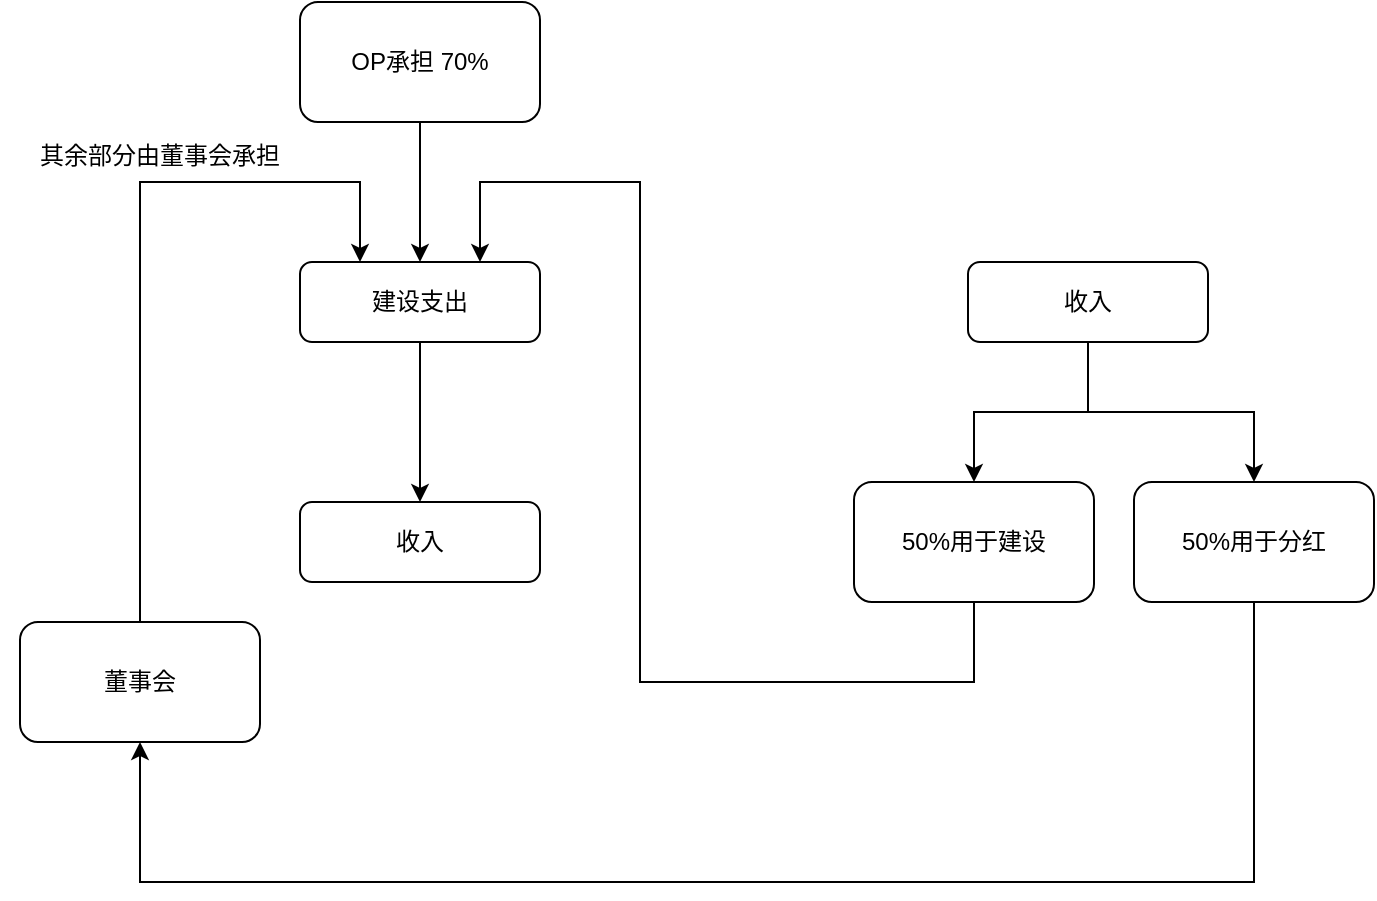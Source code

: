 <mxfile version="24.7.5">
  <diagram id="C5RBs43oDa-KdzZeNtuy" name="Page-1">
    <mxGraphModel dx="1466" dy="1089" grid="1" gridSize="10" guides="1" tooltips="1" connect="1" arrows="1" fold="1" page="1" pageScale="1" pageWidth="827" pageHeight="1169" math="0" shadow="0">
      <root>
        <mxCell id="WIyWlLk6GJQsqaUBKTNV-0" />
        <mxCell id="WIyWlLk6GJQsqaUBKTNV-1" parent="WIyWlLk6GJQsqaUBKTNV-0" />
        <mxCell id="UYmhUiRB-TDXd31z4aoF-8" value="" style="edgeStyle=orthogonalEdgeStyle;rounded=0;orthogonalLoop=1;jettySize=auto;html=1;" edge="1" parent="WIyWlLk6GJQsqaUBKTNV-1" source="WIyWlLk6GJQsqaUBKTNV-3" target="UYmhUiRB-TDXd31z4aoF-7">
          <mxGeometry relative="1" as="geometry" />
        </mxCell>
        <mxCell id="WIyWlLk6GJQsqaUBKTNV-3" value="建设&lt;span style=&quot;background-color: initial;&quot;&gt;支出&lt;/span&gt;" style="rounded=1;whiteSpace=wrap;html=1;fontSize=12;glass=0;strokeWidth=1;shadow=0;" parent="WIyWlLk6GJQsqaUBKTNV-1" vertex="1">
          <mxGeometry x="180" y="210" width="120" height="40" as="geometry" />
        </mxCell>
        <mxCell id="Xux2-5u5V324kEjPuJ0u-14" value="" style="edgeStyle=orthogonalEdgeStyle;rounded=0;orthogonalLoop=1;jettySize=auto;html=1;" parent="WIyWlLk6GJQsqaUBKTNV-1" source="Xux2-5u5V324kEjPuJ0u-2" target="WIyWlLk6GJQsqaUBKTNV-3" edge="1">
          <mxGeometry relative="1" as="geometry" />
        </mxCell>
        <mxCell id="Xux2-5u5V324kEjPuJ0u-2" value="OP承担 70%" style="rounded=1;whiteSpace=wrap;html=1;glass=0;strokeWidth=1;shadow=0;" parent="WIyWlLk6GJQsqaUBKTNV-1" vertex="1">
          <mxGeometry x="180" y="80" width="120" height="60" as="geometry" />
        </mxCell>
        <mxCell id="Xux2-5u5V324kEjPuJ0u-7" value="" style="edgeStyle=orthogonalEdgeStyle;rounded=0;orthogonalLoop=1;jettySize=auto;html=1;exitX=0.5;exitY=1;exitDx=0;exitDy=0;entryX=0.5;entryY=0;entryDx=0;entryDy=0;" parent="WIyWlLk6GJQsqaUBKTNV-1" source="Xux2-5u5V324kEjPuJ0u-4" edge="1" target="Xux2-5u5V324kEjPuJ0u-6">
          <mxGeometry relative="1" as="geometry">
            <mxPoint x="640" y="231" as="sourcePoint" />
            <mxPoint x="672" y="320" as="targetPoint" />
          </mxGeometry>
        </mxCell>
        <mxCell id="UYmhUiRB-TDXd31z4aoF-9" value="" style="edgeStyle=orthogonalEdgeStyle;rounded=0;orthogonalLoop=1;jettySize=auto;html=1;" edge="1" parent="WIyWlLk6GJQsqaUBKTNV-1" source="Xux2-5u5V324kEjPuJ0u-4" target="Xux2-5u5V324kEjPuJ0u-9">
          <mxGeometry relative="1" as="geometry" />
        </mxCell>
        <mxCell id="Xux2-5u5V324kEjPuJ0u-4" value="收入" style="rounded=1;whiteSpace=wrap;html=1;" parent="WIyWlLk6GJQsqaUBKTNV-1" vertex="1">
          <mxGeometry x="514" y="210" width="120" height="40" as="geometry" />
        </mxCell>
        <mxCell id="Xux2-5u5V324kEjPuJ0u-18" value="" style="edgeStyle=orthogonalEdgeStyle;rounded=0;orthogonalLoop=1;jettySize=auto;html=1;entryX=0.75;entryY=0;entryDx=0;entryDy=0;" parent="WIyWlLk6GJQsqaUBKTNV-1" source="Xux2-5u5V324kEjPuJ0u-6" target="WIyWlLk6GJQsqaUBKTNV-3" edge="1">
          <mxGeometry relative="1" as="geometry">
            <mxPoint x="240" y="170" as="targetPoint" />
            <Array as="points">
              <mxPoint x="517" y="420" />
              <mxPoint x="350" y="410" />
              <mxPoint x="350" y="170" />
              <mxPoint x="270" y="170" />
            </Array>
          </mxGeometry>
        </mxCell>
        <mxCell id="Xux2-5u5V324kEjPuJ0u-6" value="50%用于建设" style="whiteSpace=wrap;html=1;rounded=1;" parent="WIyWlLk6GJQsqaUBKTNV-1" vertex="1">
          <mxGeometry x="457" y="320" width="120" height="60" as="geometry" />
        </mxCell>
        <mxCell id="UYmhUiRB-TDXd31z4aoF-4" value="" style="edgeStyle=orthogonalEdgeStyle;rounded=0;orthogonalLoop=1;jettySize=auto;html=1;entryX=0.5;entryY=1;entryDx=0;entryDy=0;" edge="1" parent="WIyWlLk6GJQsqaUBKTNV-1" source="Xux2-5u5V324kEjPuJ0u-9" target="UYmhUiRB-TDXd31z4aoF-0">
          <mxGeometry relative="1" as="geometry">
            <mxPoint x="70" y="560" as="targetPoint" />
            <Array as="points">
              <mxPoint x="657" y="520" />
              <mxPoint x="100" y="520" />
            </Array>
          </mxGeometry>
        </mxCell>
        <mxCell id="Xux2-5u5V324kEjPuJ0u-9" value="50%用于分红" style="rounded=1;whiteSpace=wrap;html=1;" parent="WIyWlLk6GJQsqaUBKTNV-1" vertex="1">
          <mxGeometry x="597" y="320" width="120" height="60" as="geometry" />
        </mxCell>
        <mxCell id="UYmhUiRB-TDXd31z4aoF-2" value="" style="edgeStyle=orthogonalEdgeStyle;rounded=0;orthogonalLoop=1;jettySize=auto;html=1;entryX=0.25;entryY=0;entryDx=0;entryDy=0;" edge="1" parent="WIyWlLk6GJQsqaUBKTNV-1" source="UYmhUiRB-TDXd31z4aoF-0" target="WIyWlLk6GJQsqaUBKTNV-3">
          <mxGeometry relative="1" as="geometry">
            <mxPoint x="100" y="20" as="targetPoint" />
            <Array as="points">
              <mxPoint x="100" y="170" />
              <mxPoint x="210" y="170" />
            </Array>
          </mxGeometry>
        </mxCell>
        <mxCell id="UYmhUiRB-TDXd31z4aoF-0" value="董事会" style="rounded=1;whiteSpace=wrap;html=1;" vertex="1" parent="WIyWlLk6GJQsqaUBKTNV-1">
          <mxGeometry x="40" y="390" width="120" height="60" as="geometry" />
        </mxCell>
        <mxCell id="UYmhUiRB-TDXd31z4aoF-5" value="其余部分由董事会承担&lt;div&gt;&lt;br&gt;&lt;/div&gt;" style="text;html=1;align=center;verticalAlign=middle;whiteSpace=wrap;rounded=0;" vertex="1" parent="WIyWlLk6GJQsqaUBKTNV-1">
          <mxGeometry x="30" y="149" width="160" height="30" as="geometry" />
        </mxCell>
        <mxCell id="UYmhUiRB-TDXd31z4aoF-7" value="收入" style="rounded=1;whiteSpace=wrap;html=1;fontSize=12;glass=0;strokeWidth=1;shadow=0;" vertex="1" parent="WIyWlLk6GJQsqaUBKTNV-1">
          <mxGeometry x="180" y="330" width="120" height="40" as="geometry" />
        </mxCell>
      </root>
    </mxGraphModel>
  </diagram>
</mxfile>
